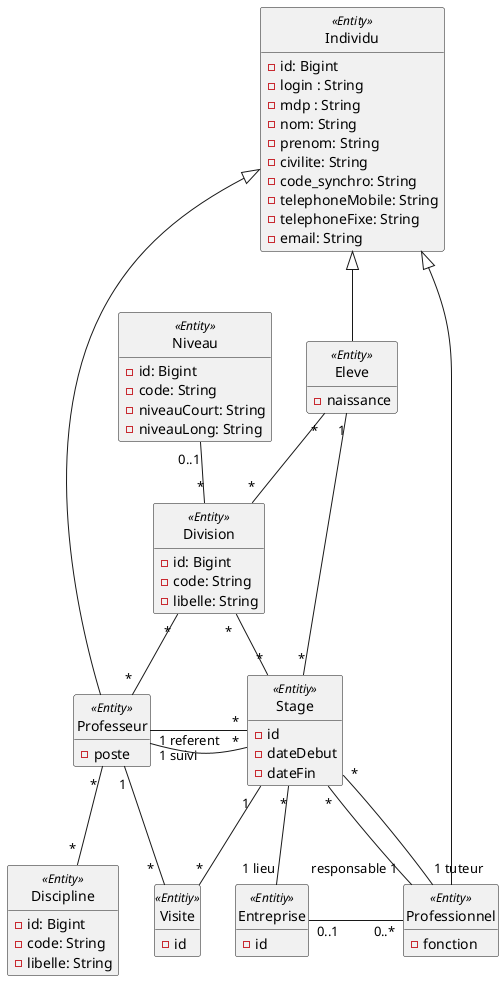 @startuml

class Individu << Entity >> {
  - id: Bigint
  - login : String
  - mdp : String
  - nom: String
  - prenom: String
  - civilite: String
  - code_synchro: String
  - telephoneMobile: String
  - telephoneFixe: String
  - email: String
  + getters() et setters()
  + equals()
  + hashCode()
  + toString()
}


class Eleve << Entity >> {
   - naissance
   + getters() et setters()
   + equals()
   + hashCode()
   + toString()
}


class Professeur << Entity >> {
   - poste
   + getters() et setters()
   + equals()
   + hashCode()
   + toString()
}


class Professionnel << Entity >> {
   - fonction
   + getters() et setters()
   + equals()
   + hashCode()
   + toString()
}

class Division << Entity >> {
   - id: Bigint
   - code: String
   - libelle: String
   + getters() et setters()
   + equals()
   + hashCode()
   + toString()
}

class Niveau << Entity >> {
   - id: Bigint
   - code: String
   - niveauCourt: String
   - niveauLong: String
   + getters() et setters()
   + equals()
   + hashCode()
   + toString()
}

class Discipline << Entity >> {
   - id: Bigint
   - code: String
   - libelle: String
   + getters() et setters()
   + equals()
   + hashCode()
   + toString()
}


class Stage << Entitiy >> {
   - id
   - dateDebut
   - dateFin
   + getters() et setters()
   + equals()
   + hashCode()
   + toString()
}

class Entreprise << Entitiy >> {
   - id
   + getters() et setters()
   + equals()
   + hashCode()
   + toString()
}

class Visite << Entitiy >> {
   - id
   + getters() et setters()
   + equals()
   + hashCode()
   + toString()
}


hide circle
hide methods
Professeur " * " -left-- " * " Division
Eleve "1" -- "*" Stage
Eleve "*" -- " * " Division
Stage "*" -left-- "1 referent" Professeur : "                  "
Stage "*" -- "1 suivi" Professeur : "   "
Stage "*" -- "responsable 1" Professionnel
Stage "*" -- "1 tuteur" Professionnel
Stage "*" -- "1 lieu" Entreprise:"  "
Stage "1  " -- "*" Visite
Professeur "1" -- " *  " Visite
Professeur " * " -- " * " Discipline

Division "*" -up- "0..1" Niveau
Professionnel "0..*" -left-- "0..1" Entreprise:"                 "
Division " *  " -- "*" Stage
Individu <|-- Eleve
Individu <|-- Professeur
Individu <|-- Professionnel
@enduml

